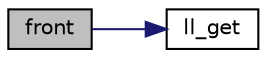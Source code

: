 digraph "front"
{
 // LATEX_PDF_SIZE
  edge [fontname="Helvetica",fontsize="10",labelfontname="Helvetica",labelfontsize="10"];
  node [fontname="Helvetica",fontsize="10",shape=record];
  rankdir="LR";
  Node1 [label="front",height=0.2,width=0.4,color="black", fillcolor="grey75", style="filled", fontcolor="black",tooltip="Get the earliest available enqueued data of the provided queue."];
  Node1 -> Node2 [color="midnightblue",fontsize="10",style="solid",fontname="Helvetica"];
  Node2 [label="ll_get",height=0.2,width=0.4,color="black", fillcolor="white", style="filled",URL="$node_8h.html#a56f9368e5d8f6dd9aec8bb8b8c06e211",tooltip="Get the data of element of provided index of the provided list."];
}
